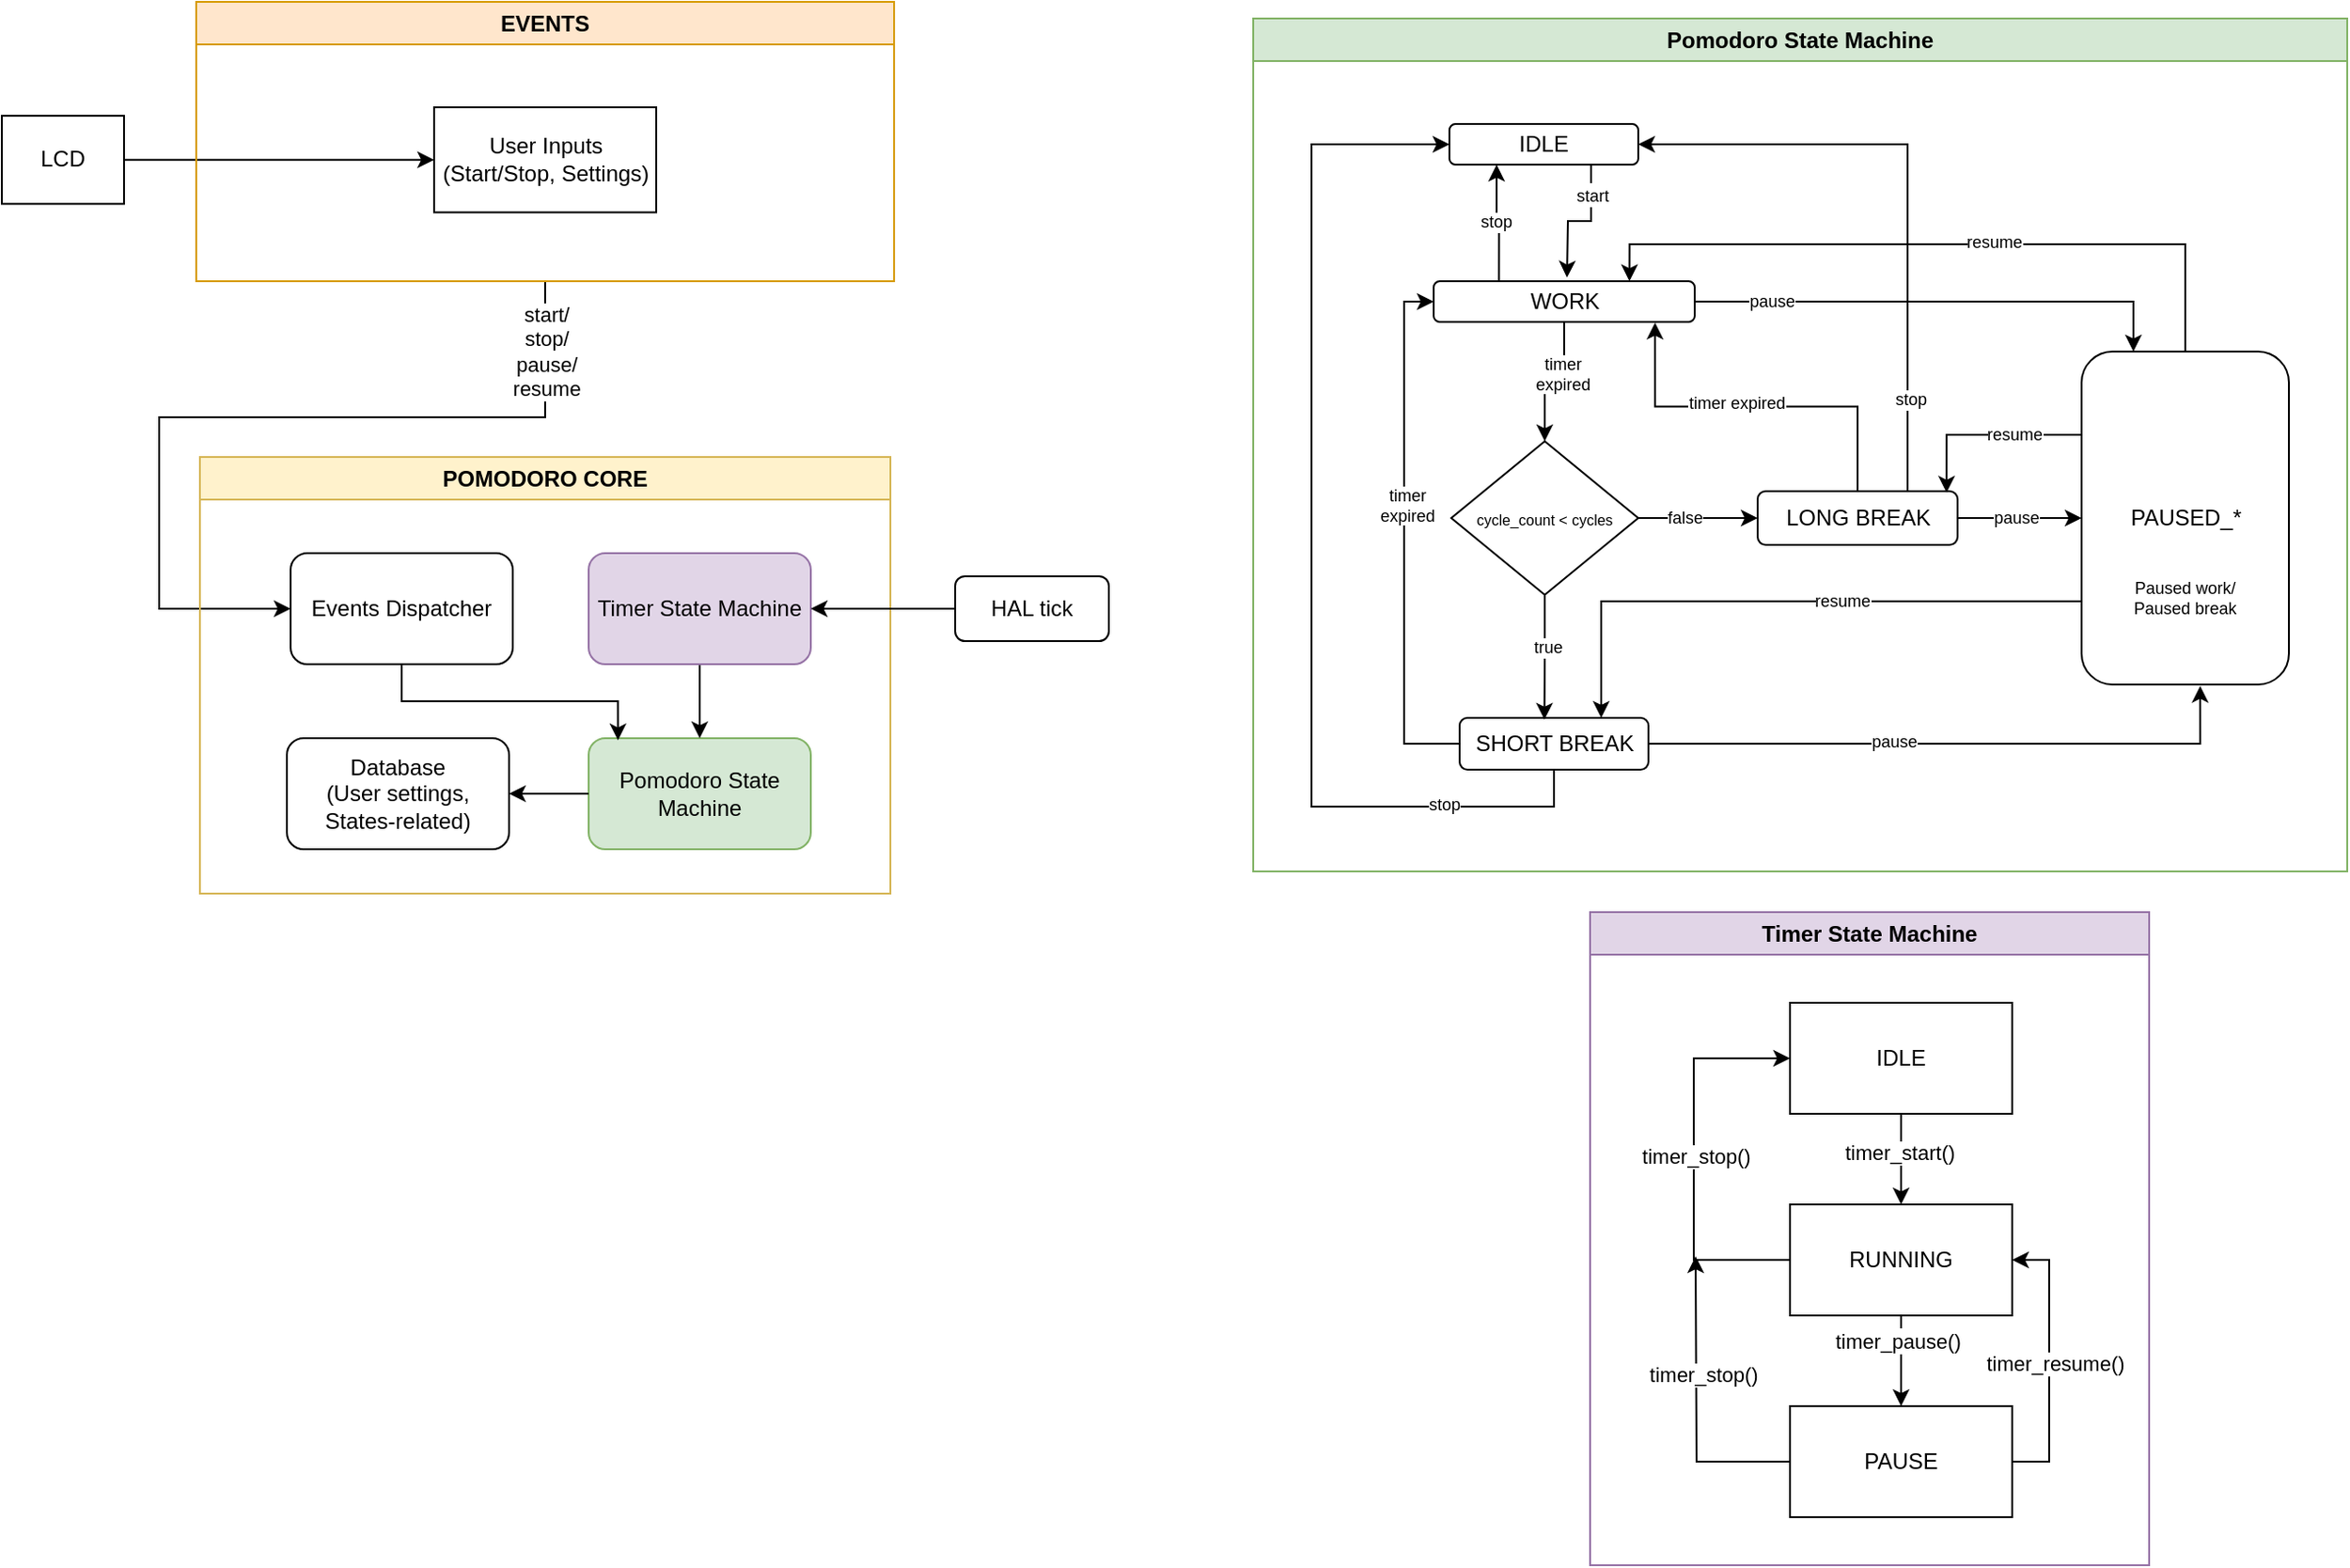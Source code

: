<mxfile version="28.2.5">
  <diagram name="Page-1" id="Xx00qamNzVN6rEItkBle">
    <mxGraphModel dx="1426" dy="849" grid="0" gridSize="10" guides="1" tooltips="1" connect="1" arrows="1" fold="1" page="1" pageScale="1" pageWidth="4681" pageHeight="3300" math="0" shadow="0">
      <root>
        <mxCell id="0" />
        <mxCell id="1" parent="0" />
        <mxCell id="xbvzOpPyTBCArNb1Xpvi-123" value="" style="group;movable=1;resizable=1;rotatable=1;deletable=1;editable=1;locked=0;connectable=1;" parent="1" vertex="1" connectable="0">
          <mxGeometry x="864" y="260" width="591" height="461" as="geometry" />
        </mxCell>
        <mxCell id="xbvzOpPyTBCArNb1Xpvi-122" value="Pomodoro State Machine" style="swimlane;whiteSpace=wrap;html=1;movable=1;resizable=1;rotatable=1;deletable=1;editable=1;locked=0;connectable=1;fillColor=#d5e8d4;strokeColor=#82b366;gradientColor=none;swimlaneFillColor=none;" parent="xbvzOpPyTBCArNb1Xpvi-123" vertex="1">
          <mxGeometry x="5" y="6" width="591" height="461" as="geometry">
            <mxRectangle width="179" height="26" as="alternateBounds" />
          </mxGeometry>
        </mxCell>
        <mxCell id="xbvzOpPyTBCArNb1Xpvi-135" value="" style="group" parent="xbvzOpPyTBCArNb1Xpvi-122" vertex="1" connectable="0">
          <mxGeometry x="31.5" y="57" width="528" height="369" as="geometry" />
        </mxCell>
        <mxCell id="xbvzOpPyTBCArNb1Xpvi-108" style="edgeStyle=orthogonalEdgeStyle;rounded=0;orthogonalLoop=1;jettySize=auto;html=1;exitX=0.75;exitY=1;exitDx=0;exitDy=0;movable=1;resizable=1;rotatable=1;deletable=1;editable=1;locked=0;connectable=1;" parent="xbvzOpPyTBCArNb1Xpvi-135" source="xbvzOpPyTBCArNb1Xpvi-1" edge="1">
          <mxGeometry relative="1" as="geometry">
            <mxPoint x="138" y="83" as="targetPoint" />
          </mxGeometry>
        </mxCell>
        <mxCell id="xbvzOpPyTBCArNb1Xpvi-110" value="&lt;font style=&quot;font-size: 9px;&quot;&gt;start&lt;/font&gt;" style="edgeLabel;html=1;align=center;verticalAlign=middle;resizable=1;points=[];movable=1;rotatable=1;deletable=1;editable=1;locked=0;connectable=1;" parent="xbvzOpPyTBCArNb1Xpvi-108" vertex="1" connectable="0">
          <mxGeometry x="-0.129" y="1" relative="1" as="geometry">
            <mxPoint x="2" y="-16" as="offset" />
          </mxGeometry>
        </mxCell>
        <mxCell id="xbvzOpPyTBCArNb1Xpvi-1" value="IDLE" style="rounded=1;whiteSpace=wrap;html=1;container=0;movable=1;resizable=1;rotatable=1;deletable=1;editable=1;locked=0;connectable=1;" parent="xbvzOpPyTBCArNb1Xpvi-135" vertex="1">
          <mxGeometry x="74.5" width="102" height="22" as="geometry" />
        </mxCell>
        <mxCell id="xbvzOpPyTBCArNb1Xpvi-2" value="WORK" style="rounded=1;whiteSpace=wrap;html=1;container=0;movable=1;resizable=1;rotatable=1;deletable=1;editable=1;locked=0;connectable=1;" parent="xbvzOpPyTBCArNb1Xpvi-135" vertex="1">
          <mxGeometry x="66" y="85" width="141" height="22" as="geometry" />
        </mxCell>
        <mxCell id="xbvzOpPyTBCArNb1Xpvi-107" style="edgeStyle=orthogonalEdgeStyle;rounded=0;orthogonalLoop=1;jettySize=auto;html=1;exitX=0.25;exitY=1;exitDx=0;exitDy=0;entryX=0.25;entryY=0;entryDx=0;entryDy=0;startArrow=classic;startFill=1;endArrow=none;endFill=0;movable=1;resizable=1;rotatable=1;deletable=1;editable=1;locked=0;connectable=1;" parent="xbvzOpPyTBCArNb1Xpvi-135" source="xbvzOpPyTBCArNb1Xpvi-1" target="xbvzOpPyTBCArNb1Xpvi-2" edge="1">
          <mxGeometry relative="1" as="geometry" />
        </mxCell>
        <mxCell id="xbvzOpPyTBCArNb1Xpvi-109" value="stop" style="edgeLabel;html=1;align=center;verticalAlign=middle;resizable=1;points=[];fontSize=9;movable=1;rotatable=1;deletable=1;editable=1;locked=0;connectable=1;" parent="xbvzOpPyTBCArNb1Xpvi-107" vertex="1" connectable="0">
          <mxGeometry x="-0.037" y="-1" relative="1" as="geometry">
            <mxPoint as="offset" />
          </mxGeometry>
        </mxCell>
        <mxCell id="xbvzOpPyTBCArNb1Xpvi-93" style="edgeStyle=orthogonalEdgeStyle;rounded=0;orthogonalLoop=1;jettySize=auto;html=1;exitX=0;exitY=0.5;exitDx=0;exitDy=0;entryX=0;entryY=0.5;entryDx=0;entryDy=0;movable=1;resizable=1;rotatable=1;deletable=1;editable=1;locked=0;connectable=1;" parent="xbvzOpPyTBCArNb1Xpvi-135" source="xbvzOpPyTBCArNb1Xpvi-3" target="xbvzOpPyTBCArNb1Xpvi-2" edge="1">
          <mxGeometry relative="1" as="geometry">
            <Array as="points">
              <mxPoint x="50" y="335" />
              <mxPoint x="50" y="96" />
            </Array>
          </mxGeometry>
        </mxCell>
        <mxCell id="xbvzOpPyTBCArNb1Xpvi-96" value="timer&lt;br style=&quot;font-size: 9px;&quot;&gt;expired" style="edgeLabel;html=1;align=center;verticalAlign=middle;resizable=1;points=[];fontSize=9;movable=1;rotatable=1;deletable=1;editable=1;locked=0;connectable=1;" parent="xbvzOpPyTBCArNb1Xpvi-93" vertex="1" connectable="0">
          <mxGeometry x="0.045" y="-1" relative="1" as="geometry">
            <mxPoint y="-10" as="offset" />
          </mxGeometry>
        </mxCell>
        <mxCell id="xbvzOpPyTBCArNb1Xpvi-113" style="edgeStyle=orthogonalEdgeStyle;rounded=0;orthogonalLoop=1;jettySize=auto;html=1;exitX=0.5;exitY=1;exitDx=0;exitDy=0;entryX=0;entryY=0.5;entryDx=0;entryDy=0;movable=1;resizable=1;rotatable=1;deletable=1;editable=1;locked=0;connectable=1;" parent="xbvzOpPyTBCArNb1Xpvi-135" source="xbvzOpPyTBCArNb1Xpvi-3" target="xbvzOpPyTBCArNb1Xpvi-1" edge="1">
          <mxGeometry relative="1" as="geometry">
            <Array as="points">
              <mxPoint x="131" y="369" />
              <mxPoint y="369" />
              <mxPoint y="11" />
            </Array>
          </mxGeometry>
        </mxCell>
        <mxCell id="xbvzOpPyTBCArNb1Xpvi-114" value="stop" style="edgeLabel;html=1;align=center;verticalAlign=middle;resizable=1;points=[];fontSize=9;movable=1;rotatable=1;deletable=1;editable=1;locked=0;connectable=1;" parent="xbvzOpPyTBCArNb1Xpvi-113" vertex="1" connectable="0">
          <mxGeometry x="0.808" relative="1" as="geometry">
            <mxPoint x="53" y="357" as="offset" />
          </mxGeometry>
        </mxCell>
        <mxCell id="xbvzOpPyTBCArNb1Xpvi-3" value="SHORT BREAK" style="rounded=1;whiteSpace=wrap;html=1;container=0;movable=1;resizable=1;rotatable=1;deletable=1;editable=1;locked=0;connectable=1;" parent="xbvzOpPyTBCArNb1Xpvi-135" vertex="1">
          <mxGeometry x="80" y="321" width="102" height="28" as="geometry" />
        </mxCell>
        <mxCell id="xbvzOpPyTBCArNb1Xpvi-100" style="edgeStyle=orthogonalEdgeStyle;rounded=0;orthogonalLoop=1;jettySize=auto;html=1;exitX=0.5;exitY=0;exitDx=0;exitDy=0;entryX=0.848;entryY=1.019;entryDx=0;entryDy=0;entryPerimeter=0;movable=1;resizable=1;rotatable=1;deletable=1;editable=1;locked=0;connectable=1;" parent="xbvzOpPyTBCArNb1Xpvi-135" source="xbvzOpPyTBCArNb1Xpvi-4" target="xbvzOpPyTBCArNb1Xpvi-2" edge="1">
          <mxGeometry relative="1" as="geometry" />
        </mxCell>
        <mxCell id="xbvzOpPyTBCArNb1Xpvi-101" value="timer expired" style="edgeLabel;html=1;align=center;verticalAlign=middle;resizable=1;points=[];fontSize=9;movable=1;rotatable=1;deletable=1;editable=1;locked=0;connectable=1;" parent="xbvzOpPyTBCArNb1Xpvi-100" vertex="1" connectable="0">
          <mxGeometry x="0.114" y="-2" relative="1" as="geometry">
            <mxPoint as="offset" />
          </mxGeometry>
        </mxCell>
        <mxCell id="xbvzOpPyTBCArNb1Xpvi-111" style="edgeStyle=orthogonalEdgeStyle;rounded=0;orthogonalLoop=1;jettySize=auto;html=1;exitX=0.75;exitY=0;exitDx=0;exitDy=0;entryX=1;entryY=0.5;entryDx=0;entryDy=0;movable=1;resizable=1;rotatable=1;deletable=1;editable=1;locked=0;connectable=1;" parent="xbvzOpPyTBCArNb1Xpvi-135" source="xbvzOpPyTBCArNb1Xpvi-4" target="xbvzOpPyTBCArNb1Xpvi-1" edge="1">
          <mxGeometry relative="1" as="geometry" />
        </mxCell>
        <mxCell id="xbvzOpPyTBCArNb1Xpvi-112" value="stop" style="edgeLabel;html=1;align=center;verticalAlign=middle;resizable=1;points=[];fontSize=9;movable=1;rotatable=1;deletable=1;editable=1;locked=0;connectable=1;" parent="xbvzOpPyTBCArNb1Xpvi-111" vertex="1" connectable="0">
          <mxGeometry x="0.56" y="-1" relative="1" as="geometry">
            <mxPoint x="73" y="139" as="offset" />
          </mxGeometry>
        </mxCell>
        <mxCell id="xbvzOpPyTBCArNb1Xpvi-4" value="LONG BREAK" style="rounded=1;whiteSpace=wrap;html=1;container=0;movable=1;resizable=1;rotatable=1;deletable=1;editable=1;locked=0;connectable=1;" parent="xbvzOpPyTBCArNb1Xpvi-135" vertex="1">
          <mxGeometry x="241" y="198.5" width="108" height="29" as="geometry" />
        </mxCell>
        <mxCell id="xbvzOpPyTBCArNb1Xpvi-88" style="edgeStyle=orthogonalEdgeStyle;rounded=0;orthogonalLoop=1;jettySize=auto;html=1;exitX=0.5;exitY=1;exitDx=0;exitDy=0;entryX=0.449;entryY=0.034;entryDx=0;entryDy=0;entryPerimeter=0;movable=1;resizable=1;rotatable=1;deletable=1;editable=1;locked=0;connectable=1;" parent="xbvzOpPyTBCArNb1Xpvi-135" source="xbvzOpPyTBCArNb1Xpvi-84" target="xbvzOpPyTBCArNb1Xpvi-3" edge="1">
          <mxGeometry relative="1" as="geometry" />
        </mxCell>
        <mxCell id="xbvzOpPyTBCArNb1Xpvi-89" value="true" style="edgeLabel;html=1;align=center;verticalAlign=middle;resizable=1;points=[];fontSize=9;movable=1;rotatable=1;deletable=1;editable=1;locked=0;connectable=1;" parent="xbvzOpPyTBCArNb1Xpvi-88" vertex="1" connectable="0">
          <mxGeometry x="-0.159" y="1" relative="1" as="geometry">
            <mxPoint as="offset" />
          </mxGeometry>
        </mxCell>
        <mxCell id="xbvzOpPyTBCArNb1Xpvi-91" style="edgeStyle=orthogonalEdgeStyle;rounded=0;orthogonalLoop=1;jettySize=auto;html=1;exitX=1;exitY=0.5;exitDx=0;exitDy=0;movable=1;resizable=1;rotatable=1;deletable=1;editable=1;locked=0;connectable=1;" parent="xbvzOpPyTBCArNb1Xpvi-135" source="xbvzOpPyTBCArNb1Xpvi-84" target="xbvzOpPyTBCArNb1Xpvi-4" edge="1">
          <mxGeometry relative="1" as="geometry" />
        </mxCell>
        <mxCell id="xbvzOpPyTBCArNb1Xpvi-92" value="false" style="edgeLabel;html=1;align=center;verticalAlign=middle;resizable=1;points=[];fontSize=9;movable=1;rotatable=1;deletable=1;editable=1;locked=0;connectable=1;" parent="xbvzOpPyTBCArNb1Xpvi-91" vertex="1" connectable="0">
          <mxGeometry x="-0.497" relative="1" as="geometry">
            <mxPoint x="9" as="offset" />
          </mxGeometry>
        </mxCell>
        <mxCell id="xbvzOpPyTBCArNb1Xpvi-84" value="&lt;font style=&quot;font-size: 8px;&quot;&gt;cycle_count &amp;lt; cycles&lt;/font&gt;" style="rhombus;whiteSpace=wrap;html=1;movable=1;resizable=1;rotatable=1;deletable=1;editable=1;locked=0;connectable=1;" parent="xbvzOpPyTBCArNb1Xpvi-135" vertex="1">
          <mxGeometry x="75.5" y="171.5" width="101" height="83" as="geometry" />
        </mxCell>
        <mxCell id="xbvzOpPyTBCArNb1Xpvi-86" style="edgeStyle=orthogonalEdgeStyle;rounded=0;orthogonalLoop=1;jettySize=auto;html=1;exitX=0.5;exitY=1;exitDx=0;exitDy=0;entryX=0.5;entryY=0;entryDx=0;entryDy=0;movable=1;resizable=1;rotatable=1;deletable=1;editable=1;locked=0;connectable=1;" parent="xbvzOpPyTBCArNb1Xpvi-135" source="xbvzOpPyTBCArNb1Xpvi-2" target="xbvzOpPyTBCArNb1Xpvi-84" edge="1">
          <mxGeometry relative="1" as="geometry" />
        </mxCell>
        <mxCell id="xbvzOpPyTBCArNb1Xpvi-87" value="timer&lt;br style=&quot;font-size: 9px;&quot;&gt;expired" style="edgeLabel;html=1;align=center;verticalAlign=middle;resizable=1;points=[];fontSize=9;movable=1;rotatable=1;deletable=1;editable=1;locked=0;connectable=1;" parent="xbvzOpPyTBCArNb1Xpvi-86" vertex="1" connectable="0">
          <mxGeometry x="-0.252" y="-1" relative="1" as="geometry">
            <mxPoint as="offset" />
          </mxGeometry>
        </mxCell>
        <mxCell id="xbvzOpPyTBCArNb1Xpvi-90" value="" style="group;movable=1;resizable=1;rotatable=1;deletable=1;editable=1;locked=0;connectable=1;" parent="xbvzOpPyTBCArNb1Xpvi-135" vertex="1" connectable="0">
          <mxGeometry x="416" y="123" width="112" height="180" as="geometry" />
        </mxCell>
        <mxCell id="xbvzOpPyTBCArNb1Xpvi-6" value="PAUSED_*" style="rounded=1;whiteSpace=wrap;html=1;align=center;container=0;movable=1;resizable=1;rotatable=1;deletable=1;editable=1;locked=0;connectable=1;" parent="xbvzOpPyTBCArNb1Xpvi-90" vertex="1">
          <mxGeometry width="112" height="180" as="geometry" />
        </mxCell>
        <mxCell id="xbvzOpPyTBCArNb1Xpvi-78" value="Paused work/&lt;br&gt;Paused break" style="text;html=1;strokeColor=none;fillColor=none;align=center;verticalAlign=middle;whiteSpace=wrap;rounded=0;fontSize=9;movable=1;resizable=1;rotatable=1;deletable=1;editable=1;locked=0;connectable=1;" parent="xbvzOpPyTBCArNb1Xpvi-90" vertex="1">
          <mxGeometry x="19.5" y="109" width="73" height="48" as="geometry" />
        </mxCell>
        <mxCell id="xbvzOpPyTBCArNb1Xpvi-72" style="edgeStyle=orthogonalEdgeStyle;rounded=0;orthogonalLoop=1;jettySize=auto;html=1;exitX=1;exitY=0.5;exitDx=0;exitDy=0;entryX=0.25;entryY=0;entryDx=0;entryDy=0;movable=1;resizable=1;rotatable=1;deletable=1;editable=1;locked=0;connectable=1;" parent="xbvzOpPyTBCArNb1Xpvi-135" source="xbvzOpPyTBCArNb1Xpvi-2" target="xbvzOpPyTBCArNb1Xpvi-6" edge="1">
          <mxGeometry relative="1" as="geometry">
            <Array as="points">
              <mxPoint x="444" y="96" />
            </Array>
          </mxGeometry>
        </mxCell>
        <mxCell id="xbvzOpPyTBCArNb1Xpvi-81" value="pause" style="edgeLabel;html=1;align=center;verticalAlign=middle;resizable=1;points=[];fontSize=9;movable=1;rotatable=1;deletable=1;editable=1;locked=0;connectable=1;" parent="xbvzOpPyTBCArNb1Xpvi-72" vertex="1" connectable="0">
          <mxGeometry x="-0.233" y="1" relative="1" as="geometry">
            <mxPoint x="-60" y="1" as="offset" />
          </mxGeometry>
        </mxCell>
        <mxCell id="xbvzOpPyTBCArNb1Xpvi-115" style="edgeStyle=orthogonalEdgeStyle;rounded=0;orthogonalLoop=1;jettySize=auto;html=1;exitX=0;exitY=0.75;exitDx=0;exitDy=0;entryX=0.75;entryY=0;entryDx=0;entryDy=0;movable=1;resizable=1;rotatable=1;deletable=1;editable=1;locked=0;connectable=1;" parent="xbvzOpPyTBCArNb1Xpvi-135" source="xbvzOpPyTBCArNb1Xpvi-6" target="xbvzOpPyTBCArNb1Xpvi-3" edge="1">
          <mxGeometry relative="1" as="geometry" />
        </mxCell>
        <mxCell id="xbvzOpPyTBCArNb1Xpvi-116" value="resume" style="edgeLabel;html=1;align=center;verticalAlign=middle;resizable=1;points=[];fontSize=9;movable=1;rotatable=1;deletable=1;editable=1;locked=0;connectable=1;" parent="xbvzOpPyTBCArNb1Xpvi-115" vertex="1" connectable="0">
          <mxGeometry x="-0.194" relative="1" as="geometry">
            <mxPoint as="offset" />
          </mxGeometry>
        </mxCell>
        <mxCell id="xbvzOpPyTBCArNb1Xpvi-103" style="edgeStyle=orthogonalEdgeStyle;rounded=0;orthogonalLoop=1;jettySize=auto;html=1;exitX=1;exitY=0.5;exitDx=0;exitDy=0;entryX=0.572;entryY=1.004;entryDx=0;entryDy=0;entryPerimeter=0;movable=1;resizable=1;rotatable=1;deletable=1;editable=1;locked=0;connectable=1;" parent="xbvzOpPyTBCArNb1Xpvi-135" source="xbvzOpPyTBCArNb1Xpvi-3" target="xbvzOpPyTBCArNb1Xpvi-6" edge="1">
          <mxGeometry relative="1" as="geometry" />
        </mxCell>
        <mxCell id="xbvzOpPyTBCArNb1Xpvi-105" value="pause" style="edgeLabel;html=1;align=center;verticalAlign=middle;resizable=1;points=[];fontSize=9;movable=1;rotatable=1;deletable=1;editable=1;locked=0;connectable=1;" parent="xbvzOpPyTBCArNb1Xpvi-103" vertex="1" connectable="0">
          <mxGeometry x="-0.198" y="1" relative="1" as="geometry">
            <mxPoint as="offset" />
          </mxGeometry>
        </mxCell>
        <mxCell id="xbvzOpPyTBCArNb1Xpvi-117" style="edgeStyle=orthogonalEdgeStyle;rounded=0;orthogonalLoop=1;jettySize=auto;html=1;exitX=0;exitY=0.25;exitDx=0;exitDy=0;entryX=0.945;entryY=0.026;entryDx=0;entryDy=0;entryPerimeter=0;movable=1;resizable=1;rotatable=1;deletable=1;editable=1;locked=0;connectable=1;" parent="xbvzOpPyTBCArNb1Xpvi-135" source="xbvzOpPyTBCArNb1Xpvi-6" target="xbvzOpPyTBCArNb1Xpvi-4" edge="1">
          <mxGeometry relative="1" as="geometry" />
        </mxCell>
        <mxCell id="xbvzOpPyTBCArNb1Xpvi-118" value="&lt;font style=&quot;font-size: 9px;&quot;&gt;resume&lt;/font&gt;" style="edgeLabel;html=1;align=center;verticalAlign=middle;resizable=1;points=[];movable=1;rotatable=1;deletable=1;editable=1;locked=0;connectable=1;" parent="xbvzOpPyTBCArNb1Xpvi-117" vertex="1" connectable="0">
          <mxGeometry x="-0.282" y="-3" relative="1" as="geometry">
            <mxPoint x="1" y="2" as="offset" />
          </mxGeometry>
        </mxCell>
        <mxCell id="xbvzOpPyTBCArNb1Xpvi-102" style="edgeStyle=orthogonalEdgeStyle;rounded=0;orthogonalLoop=1;jettySize=auto;html=1;exitX=1;exitY=0.5;exitDx=0;exitDy=0;entryX=0;entryY=0.5;entryDx=0;entryDy=0;movable=1;resizable=1;rotatable=1;deletable=1;editable=1;locked=0;connectable=1;" parent="xbvzOpPyTBCArNb1Xpvi-135" source="xbvzOpPyTBCArNb1Xpvi-4" target="xbvzOpPyTBCArNb1Xpvi-6" edge="1">
          <mxGeometry relative="1" as="geometry" />
        </mxCell>
        <mxCell id="xbvzOpPyTBCArNb1Xpvi-104" value="pause" style="edgeLabel;html=1;align=center;verticalAlign=middle;resizable=1;points=[];fontSize=9;movable=1;rotatable=1;deletable=1;editable=1;locked=0;connectable=1;" parent="xbvzOpPyTBCArNb1Xpvi-102" vertex="1" connectable="0">
          <mxGeometry x="-0.139" relative="1" as="geometry">
            <mxPoint x="2" as="offset" />
          </mxGeometry>
        </mxCell>
        <mxCell id="xbvzOpPyTBCArNb1Xpvi-119" style="edgeStyle=orthogonalEdgeStyle;rounded=0;orthogonalLoop=1;jettySize=auto;html=1;exitX=0.5;exitY=0;exitDx=0;exitDy=0;entryX=0.75;entryY=0;entryDx=0;entryDy=0;movable=1;resizable=1;rotatable=1;deletable=1;editable=1;locked=0;connectable=1;" parent="xbvzOpPyTBCArNb1Xpvi-135" source="xbvzOpPyTBCArNb1Xpvi-6" target="xbvzOpPyTBCArNb1Xpvi-2" edge="1">
          <mxGeometry relative="1" as="geometry" />
        </mxCell>
        <mxCell id="xbvzOpPyTBCArNb1Xpvi-120" value="resume" style="edgeLabel;html=1;align=center;verticalAlign=middle;resizable=1;points=[];fontSize=9;movable=1;rotatable=1;deletable=1;editable=1;locked=0;connectable=1;" parent="xbvzOpPyTBCArNb1Xpvi-119" vertex="1" connectable="0">
          <mxGeometry x="-0.145" y="-1" relative="1" as="geometry">
            <mxPoint as="offset" />
          </mxGeometry>
        </mxCell>
        <mxCell id="xbvzOpPyTBCArNb1Xpvi-138" style="edgeStyle=orthogonalEdgeStyle;rounded=0;orthogonalLoop=1;jettySize=auto;html=1;exitX=1;exitY=0.5;exitDx=0;exitDy=0;entryX=0;entryY=0.5;entryDx=0;entryDy=0;" parent="1" source="xbvzOpPyTBCArNb1Xpvi-129" target="xbvzOpPyTBCArNb1Xpvi-17" edge="1">
          <mxGeometry relative="1" as="geometry" />
        </mxCell>
        <mxCell id="xbvzOpPyTBCArNb1Xpvi-129" value="LCD" style="rounded=0;whiteSpace=wrap;html=1;" parent="1" vertex="1">
          <mxGeometry x="193" y="318.58" width="66" height="47.61" as="geometry" />
        </mxCell>
        <mxCell id="xbvzOpPyTBCArNb1Xpvi-147" style="edgeStyle=orthogonalEdgeStyle;rounded=0;orthogonalLoop=1;jettySize=auto;html=1;exitX=0.5;exitY=1;exitDx=0;exitDy=0;entryX=0;entryY=0.5;entryDx=0;entryDy=0;" parent="1" source="xbvzOpPyTBCArNb1Xpvi-136" target="xbvzOpPyTBCArNb1Xpvi-29" edge="1">
          <mxGeometry relative="1" as="geometry" />
        </mxCell>
        <mxCell id="xbvzOpPyTBCArNb1Xpvi-148" value="start/&lt;br&gt;stop/&lt;br&gt;pause/&lt;br&gt;resume" style="edgeLabel;html=1;align=center;verticalAlign=middle;resizable=0;points=[];" parent="xbvzOpPyTBCArNb1Xpvi-147" vertex="1" connectable="0">
          <mxGeometry x="-0.785" y="-1" relative="1" as="geometry">
            <mxPoint x="1" y="-11" as="offset" />
          </mxGeometry>
        </mxCell>
        <mxCell id="xbvzOpPyTBCArNb1Xpvi-136" value="EVENTS" style="swimlane;whiteSpace=wrap;html=1;fillColor=#ffe6cc;strokeColor=#d79b00;" parent="1" vertex="1">
          <mxGeometry x="298" y="257" width="377" height="151" as="geometry">
            <mxRectangle x="298" y="257" width="83" height="26" as="alternateBounds" />
          </mxGeometry>
        </mxCell>
        <mxCell id="xbvzOpPyTBCArNb1Xpvi-17" value="User Inputs&lt;br&gt;(Start/Stop, Settings)" style="rounded=0;whiteSpace=wrap;html=1;" parent="xbvzOpPyTBCArNb1Xpvi-136" vertex="1">
          <mxGeometry x="128.5" y="57.001" width="120" height="56.769" as="geometry" />
        </mxCell>
        <mxCell id="xbvzOpPyTBCArNb1Xpvi-142" value="POMODORO CORE" style="swimlane;whiteSpace=wrap;html=1;fillColor=#fff2cc;strokeColor=#d6b656;" parent="1" vertex="1">
          <mxGeometry x="300" y="503" width="373" height="236" as="geometry">
            <mxRectangle x="300" y="503" width="146" height="26" as="alternateBounds" />
          </mxGeometry>
        </mxCell>
        <mxCell id="xbvzOpPyTBCArNb1Xpvi-27" value="Pomodoro State Machine" style="rounded=1;whiteSpace=wrap;html=1;movable=1;resizable=1;rotatable=1;deletable=1;editable=1;locked=0;connectable=1;fillColor=#d5e8d4;strokeColor=#82b366;" parent="xbvzOpPyTBCArNb1Xpvi-142" vertex="1">
          <mxGeometry x="210" y="152" width="120" height="60" as="geometry" />
        </mxCell>
        <mxCell id="xbvzOpPyTBCArNb1Xpvi-149" style="edgeStyle=orthogonalEdgeStyle;rounded=0;orthogonalLoop=1;jettySize=auto;html=1;exitX=0.5;exitY=1;exitDx=0;exitDy=0;entryX=0.132;entryY=0.019;entryDx=0;entryDy=0;entryPerimeter=0;" parent="xbvzOpPyTBCArNb1Xpvi-142" source="xbvzOpPyTBCArNb1Xpvi-29" target="xbvzOpPyTBCArNb1Xpvi-27" edge="1">
          <mxGeometry relative="1" as="geometry" />
        </mxCell>
        <mxCell id="xbvzOpPyTBCArNb1Xpvi-29" value="Events Dispatcher" style="rounded=1;whiteSpace=wrap;html=1;movable=1;resizable=1;rotatable=1;deletable=1;editable=1;locked=0;connectable=1;" parent="xbvzOpPyTBCArNb1Xpvi-142" vertex="1">
          <mxGeometry x="49" y="52" width="120" height="60" as="geometry" />
        </mxCell>
        <mxCell id="xbvzOpPyTBCArNb1Xpvi-44" value="Database&lt;br&gt;(User settings,&lt;br&gt;States-related)" style="rounded=1;whiteSpace=wrap;html=1;movable=1;resizable=1;rotatable=1;deletable=1;editable=1;locked=0;connectable=1;" parent="xbvzOpPyTBCArNb1Xpvi-142" vertex="1">
          <mxGeometry x="47" y="152" width="120" height="60" as="geometry" />
        </mxCell>
        <mxCell id="xbvzOpPyTBCArNb1Xpvi-48" style="edgeStyle=orthogonalEdgeStyle;rounded=0;orthogonalLoop=1;jettySize=auto;html=1;exitX=0;exitY=0.5;exitDx=0;exitDy=0;entryX=1;entryY=0.5;entryDx=0;entryDy=0;movable=0;resizable=0;rotatable=0;deletable=0;editable=0;locked=1;connectable=0;" parent="xbvzOpPyTBCArNb1Xpvi-142" source="xbvzOpPyTBCArNb1Xpvi-27" target="xbvzOpPyTBCArNb1Xpvi-44" edge="1">
          <mxGeometry relative="1" as="geometry" />
        </mxCell>
        <mxCell id="xbvzOpPyTBCArNb1Xpvi-150" style="edgeStyle=orthogonalEdgeStyle;rounded=0;orthogonalLoop=1;jettySize=auto;html=1;exitX=0.5;exitY=1;exitDx=0;exitDy=0;entryX=0.5;entryY=0;entryDx=0;entryDy=0;" parent="xbvzOpPyTBCArNb1Xpvi-142" source="xbvzOpPyTBCArNb1Xpvi-28" target="xbvzOpPyTBCArNb1Xpvi-27" edge="1">
          <mxGeometry relative="1" as="geometry" />
        </mxCell>
        <mxCell id="xbvzOpPyTBCArNb1Xpvi-28" value="Timer State Machine" style="rounded=1;whiteSpace=wrap;html=1;movable=1;resizable=1;rotatable=1;deletable=1;editable=1;locked=0;connectable=1;fillColor=#e1d5e7;strokeColor=#9673a6;" parent="xbvzOpPyTBCArNb1Xpvi-142" vertex="1">
          <mxGeometry x="210" y="52" width="120" height="60" as="geometry" />
        </mxCell>
        <mxCell id="WFuIIHh32Eo6IhYsj7md-1" value="Timer State Machine" style="swimlane;whiteSpace=wrap;html=1;fillColor=#e1d5e7;strokeColor=#9673a6;" vertex="1" parent="1">
          <mxGeometry x="1051" y="749" width="302" height="353" as="geometry" />
        </mxCell>
        <mxCell id="WFuIIHh32Eo6IhYsj7md-5" style="edgeStyle=orthogonalEdgeStyle;rounded=0;orthogonalLoop=1;jettySize=auto;html=1;exitX=0.5;exitY=1;exitDx=0;exitDy=0;entryX=0.5;entryY=0;entryDx=0;entryDy=0;" edge="1" parent="WFuIIHh32Eo6IhYsj7md-1" source="WFuIIHh32Eo6IhYsj7md-2" target="WFuIIHh32Eo6IhYsj7md-3">
          <mxGeometry relative="1" as="geometry" />
        </mxCell>
        <mxCell id="WFuIIHh32Eo6IhYsj7md-6" value="timer_start()" style="edgeLabel;html=1;align=center;verticalAlign=middle;resizable=0;points=[];" vertex="1" connectable="0" parent="WFuIIHh32Eo6IhYsj7md-5">
          <mxGeometry x="-0.143" y="-1" relative="1" as="geometry">
            <mxPoint as="offset" />
          </mxGeometry>
        </mxCell>
        <mxCell id="WFuIIHh32Eo6IhYsj7md-2" value="IDLE" style="rounded=0;whiteSpace=wrap;html=1;" vertex="1" parent="WFuIIHh32Eo6IhYsj7md-1">
          <mxGeometry x="108" y="49" width="120" height="60" as="geometry" />
        </mxCell>
        <mxCell id="WFuIIHh32Eo6IhYsj7md-7" value="" style="edgeStyle=orthogonalEdgeStyle;rounded=0;orthogonalLoop=1;jettySize=auto;html=1;" edge="1" parent="WFuIIHh32Eo6IhYsj7md-1" source="WFuIIHh32Eo6IhYsj7md-3" target="WFuIIHh32Eo6IhYsj7md-4">
          <mxGeometry relative="1" as="geometry" />
        </mxCell>
        <mxCell id="WFuIIHh32Eo6IhYsj7md-8" value="Text" style="edgeLabel;html=1;align=center;verticalAlign=middle;resizable=0;points=[];" vertex="1" connectable="0" parent="WFuIIHh32Eo6IhYsj7md-7">
          <mxGeometry x="-0.478" y="-3" relative="1" as="geometry">
            <mxPoint as="offset" />
          </mxGeometry>
        </mxCell>
        <mxCell id="WFuIIHh32Eo6IhYsj7md-9" value="timer_pause()" style="edgeLabel;html=1;align=center;verticalAlign=middle;resizable=0;points=[];" vertex="1" connectable="0" parent="WFuIIHh32Eo6IhYsj7md-7">
          <mxGeometry x="-0.435" y="-2" relative="1" as="geometry">
            <mxPoint as="offset" />
          </mxGeometry>
        </mxCell>
        <mxCell id="WFuIIHh32Eo6IhYsj7md-12" style="edgeStyle=orthogonalEdgeStyle;rounded=0;orthogonalLoop=1;jettySize=auto;html=1;exitX=0;exitY=0.5;exitDx=0;exitDy=0;entryX=0;entryY=0.5;entryDx=0;entryDy=0;" edge="1" parent="WFuIIHh32Eo6IhYsj7md-1" source="WFuIIHh32Eo6IhYsj7md-3" target="WFuIIHh32Eo6IhYsj7md-2">
          <mxGeometry relative="1" as="geometry">
            <Array as="points">
              <mxPoint x="56" y="188" />
              <mxPoint x="56" y="79" />
            </Array>
          </mxGeometry>
        </mxCell>
        <mxCell id="WFuIIHh32Eo6IhYsj7md-13" value="timer_stop()" style="edgeLabel;html=1;align=center;verticalAlign=middle;resizable=0;points=[];" vertex="1" connectable="0" parent="WFuIIHh32Eo6IhYsj7md-12">
          <mxGeometry x="0.02" y="-1" relative="1" as="geometry">
            <mxPoint as="offset" />
          </mxGeometry>
        </mxCell>
        <mxCell id="WFuIIHh32Eo6IhYsj7md-3" value="RUNNING" style="rounded=0;whiteSpace=wrap;html=1;" vertex="1" parent="WFuIIHh32Eo6IhYsj7md-1">
          <mxGeometry x="108" y="158" width="120" height="60" as="geometry" />
        </mxCell>
        <mxCell id="WFuIIHh32Eo6IhYsj7md-10" style="edgeStyle=orthogonalEdgeStyle;rounded=0;orthogonalLoop=1;jettySize=auto;html=1;exitX=1;exitY=0.5;exitDx=0;exitDy=0;entryX=1;entryY=0.5;entryDx=0;entryDy=0;" edge="1" parent="WFuIIHh32Eo6IhYsj7md-1" source="WFuIIHh32Eo6IhYsj7md-4" target="WFuIIHh32Eo6IhYsj7md-3">
          <mxGeometry relative="1" as="geometry" />
        </mxCell>
        <mxCell id="WFuIIHh32Eo6IhYsj7md-11" value="timer_resume()" style="edgeLabel;html=1;align=center;verticalAlign=middle;resizable=0;points=[];" vertex="1" connectable="0" parent="WFuIIHh32Eo6IhYsj7md-10">
          <mxGeometry x="-0.02" y="-3" relative="1" as="geometry">
            <mxPoint as="offset" />
          </mxGeometry>
        </mxCell>
        <mxCell id="WFuIIHh32Eo6IhYsj7md-14" style="edgeStyle=orthogonalEdgeStyle;rounded=0;orthogonalLoop=1;jettySize=auto;html=1;exitX=0;exitY=0.5;exitDx=0;exitDy=0;" edge="1" parent="WFuIIHh32Eo6IhYsj7md-1" source="WFuIIHh32Eo6IhYsj7md-4">
          <mxGeometry relative="1" as="geometry">
            <mxPoint x="57" y="186" as="targetPoint" />
          </mxGeometry>
        </mxCell>
        <mxCell id="WFuIIHh32Eo6IhYsj7md-15" value="timer_stop()" style="edgeLabel;html=1;align=center;verticalAlign=middle;resizable=0;points=[];" vertex="1" connectable="0" parent="WFuIIHh32Eo6IhYsj7md-14">
          <mxGeometry x="0.206" y="-3" relative="1" as="geometry">
            <mxPoint as="offset" />
          </mxGeometry>
        </mxCell>
        <mxCell id="WFuIIHh32Eo6IhYsj7md-4" value="PAUSE" style="rounded=0;whiteSpace=wrap;html=1;" vertex="1" parent="WFuIIHh32Eo6IhYsj7md-1">
          <mxGeometry x="108" y="267" width="120" height="60" as="geometry" />
        </mxCell>
        <mxCell id="WFuIIHh32Eo6IhYsj7md-17" style="edgeStyle=orthogonalEdgeStyle;rounded=0;orthogonalLoop=1;jettySize=auto;html=1;exitX=0;exitY=0.5;exitDx=0;exitDy=0;entryX=1;entryY=0.5;entryDx=0;entryDy=0;" edge="1" parent="1" source="WFuIIHh32Eo6IhYsj7md-16" target="xbvzOpPyTBCArNb1Xpvi-28">
          <mxGeometry relative="1" as="geometry" />
        </mxCell>
        <mxCell id="WFuIIHh32Eo6IhYsj7md-16" value="HAL tick" style="rounded=1;whiteSpace=wrap;html=1;" vertex="1" parent="1">
          <mxGeometry x="708" y="567.5" width="83" height="35" as="geometry" />
        </mxCell>
      </root>
    </mxGraphModel>
  </diagram>
</mxfile>
